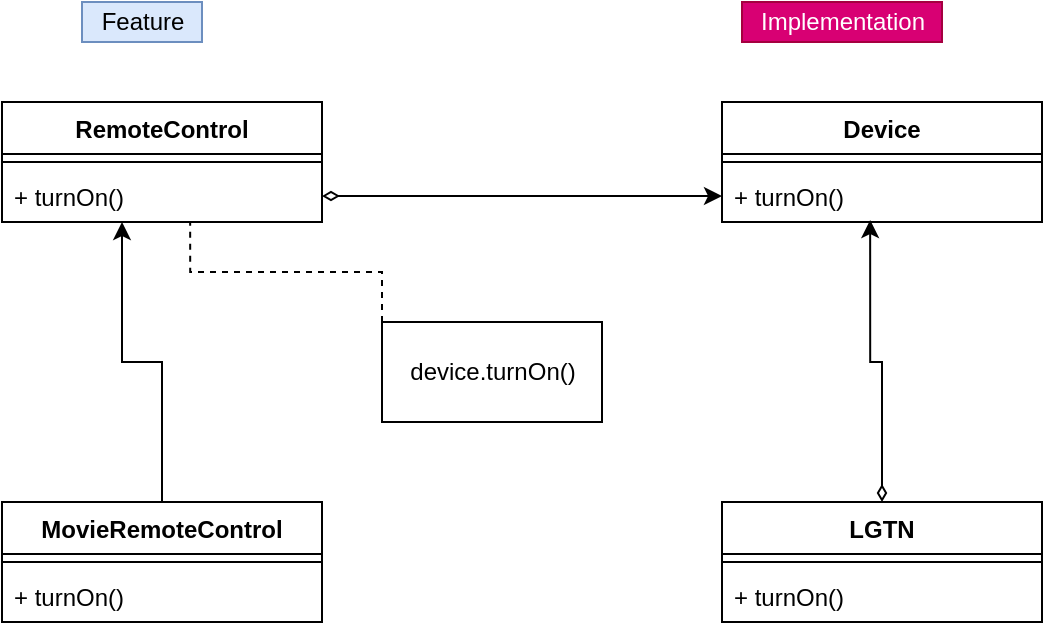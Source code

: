 <mxfile version="17.1.2" type="github">
  <diagram id="Dz0uLCqvaAuM781JMdQ0" name="Page-1">
    <mxGraphModel dx="1226" dy="1153" grid="1" gridSize="10" guides="1" tooltips="1" connect="1" arrows="1" fold="1" page="1" pageScale="1" pageWidth="827" pageHeight="1169" math="0" shadow="0">
      <root>
        <mxCell id="0" />
        <mxCell id="1" parent="0" />
        <mxCell id="GEy9v9i0W4CVfIgPXQKk-1" value="RemoteControl" style="swimlane;fontStyle=1;align=center;verticalAlign=top;childLayout=stackLayout;horizontal=1;startSize=26;horizontalStack=0;resizeParent=1;resizeParentMax=0;resizeLast=0;collapsible=1;marginBottom=0;" vertex="1" parent="1">
          <mxGeometry x="140" y="240" width="160" height="60" as="geometry" />
        </mxCell>
        <mxCell id="GEy9v9i0W4CVfIgPXQKk-3" value="" style="line;strokeWidth=1;fillColor=none;align=left;verticalAlign=middle;spacingTop=-1;spacingLeft=3;spacingRight=3;rotatable=0;labelPosition=right;points=[];portConstraint=eastwest;" vertex="1" parent="GEy9v9i0W4CVfIgPXQKk-1">
          <mxGeometry y="26" width="160" height="8" as="geometry" />
        </mxCell>
        <mxCell id="GEy9v9i0W4CVfIgPXQKk-4" value="+ turnOn()" style="text;strokeColor=none;fillColor=none;align=left;verticalAlign=top;spacingLeft=4;spacingRight=4;overflow=hidden;rotatable=0;points=[[0,0.5],[1,0.5]];portConstraint=eastwest;" vertex="1" parent="GEy9v9i0W4CVfIgPXQKk-1">
          <mxGeometry y="34" width="160" height="26" as="geometry" />
        </mxCell>
        <mxCell id="GEy9v9i0W4CVfIgPXQKk-10" style="edgeStyle=orthogonalEdgeStyle;rounded=0;orthogonalLoop=1;jettySize=auto;html=1;exitX=0.5;exitY=0;exitDx=0;exitDy=0;entryX=0.375;entryY=1;entryDx=0;entryDy=0;entryPerimeter=0;" edge="1" parent="1" source="GEy9v9i0W4CVfIgPXQKk-5" target="GEy9v9i0W4CVfIgPXQKk-4">
          <mxGeometry relative="1" as="geometry" />
        </mxCell>
        <mxCell id="GEy9v9i0W4CVfIgPXQKk-5" value="MovieRemoteControl" style="swimlane;fontStyle=1;align=center;verticalAlign=top;childLayout=stackLayout;horizontal=1;startSize=26;horizontalStack=0;resizeParent=1;resizeParentMax=0;resizeLast=0;collapsible=1;marginBottom=0;" vertex="1" parent="1">
          <mxGeometry x="140" y="440" width="160" height="60" as="geometry" />
        </mxCell>
        <mxCell id="GEy9v9i0W4CVfIgPXQKk-6" value="" style="line;strokeWidth=1;fillColor=none;align=left;verticalAlign=middle;spacingTop=-1;spacingLeft=3;spacingRight=3;rotatable=0;labelPosition=right;points=[];portConstraint=eastwest;" vertex="1" parent="GEy9v9i0W4CVfIgPXQKk-5">
          <mxGeometry y="26" width="160" height="8" as="geometry" />
        </mxCell>
        <mxCell id="GEy9v9i0W4CVfIgPXQKk-7" value="+ turnOn()" style="text;strokeColor=none;fillColor=none;align=left;verticalAlign=top;spacingLeft=4;spacingRight=4;overflow=hidden;rotatable=0;points=[[0,0.5],[1,0.5]];portConstraint=eastwest;" vertex="1" parent="GEy9v9i0W4CVfIgPXQKk-5">
          <mxGeometry y="34" width="160" height="26" as="geometry" />
        </mxCell>
        <mxCell id="GEy9v9i0W4CVfIgPXQKk-11" value="Device" style="swimlane;fontStyle=1;align=center;verticalAlign=top;childLayout=stackLayout;horizontal=1;startSize=26;horizontalStack=0;resizeParent=1;resizeParentMax=0;resizeLast=0;collapsible=1;marginBottom=0;" vertex="1" parent="1">
          <mxGeometry x="500" y="240" width="160" height="60" as="geometry" />
        </mxCell>
        <mxCell id="GEy9v9i0W4CVfIgPXQKk-12" value="" style="line;strokeWidth=1;fillColor=none;align=left;verticalAlign=middle;spacingTop=-1;spacingLeft=3;spacingRight=3;rotatable=0;labelPosition=right;points=[];portConstraint=eastwest;" vertex="1" parent="GEy9v9i0W4CVfIgPXQKk-11">
          <mxGeometry y="26" width="160" height="8" as="geometry" />
        </mxCell>
        <mxCell id="GEy9v9i0W4CVfIgPXQKk-13" value="+ turnOn()" style="text;strokeColor=none;fillColor=none;align=left;verticalAlign=top;spacingLeft=4;spacingRight=4;overflow=hidden;rotatable=0;points=[[0,0.5],[1,0.5]];portConstraint=eastwest;" vertex="1" parent="GEy9v9i0W4CVfIgPXQKk-11">
          <mxGeometry y="34" width="160" height="26" as="geometry" />
        </mxCell>
        <mxCell id="GEy9v9i0W4CVfIgPXQKk-14" style="edgeStyle=orthogonalEdgeStyle;rounded=0;orthogonalLoop=1;jettySize=auto;html=1;exitX=1;exitY=0.5;exitDx=0;exitDy=0;startArrow=diamondThin;startFill=0;" edge="1" parent="1" source="GEy9v9i0W4CVfIgPXQKk-4" target="GEy9v9i0W4CVfIgPXQKk-13">
          <mxGeometry relative="1" as="geometry" />
        </mxCell>
        <mxCell id="GEy9v9i0W4CVfIgPXQKk-18" style="edgeStyle=orthogonalEdgeStyle;rounded=0;orthogonalLoop=1;jettySize=auto;html=1;exitX=0.5;exitY=0;exitDx=0;exitDy=0;entryX=0.463;entryY=0.962;entryDx=0;entryDy=0;entryPerimeter=0;startArrow=diamondThin;startFill=0;" edge="1" parent="1" source="GEy9v9i0W4CVfIgPXQKk-15" target="GEy9v9i0W4CVfIgPXQKk-13">
          <mxGeometry relative="1" as="geometry" />
        </mxCell>
        <mxCell id="GEy9v9i0W4CVfIgPXQKk-15" value="LGTN" style="swimlane;fontStyle=1;align=center;verticalAlign=top;childLayout=stackLayout;horizontal=1;startSize=26;horizontalStack=0;resizeParent=1;resizeParentMax=0;resizeLast=0;collapsible=1;marginBottom=0;" vertex="1" parent="1">
          <mxGeometry x="500" y="440" width="160" height="60" as="geometry" />
        </mxCell>
        <mxCell id="GEy9v9i0W4CVfIgPXQKk-16" value="" style="line;strokeWidth=1;fillColor=none;align=left;verticalAlign=middle;spacingTop=-1;spacingLeft=3;spacingRight=3;rotatable=0;labelPosition=right;points=[];portConstraint=eastwest;" vertex="1" parent="GEy9v9i0W4CVfIgPXQKk-15">
          <mxGeometry y="26" width="160" height="8" as="geometry" />
        </mxCell>
        <mxCell id="GEy9v9i0W4CVfIgPXQKk-17" value="+ turnOn()" style="text;strokeColor=none;fillColor=none;align=left;verticalAlign=top;spacingLeft=4;spacingRight=4;overflow=hidden;rotatable=0;points=[[0,0.5],[1,0.5]];portConstraint=eastwest;" vertex="1" parent="GEy9v9i0W4CVfIgPXQKk-15">
          <mxGeometry y="34" width="160" height="26" as="geometry" />
        </mxCell>
        <mxCell id="GEy9v9i0W4CVfIgPXQKk-20" style="edgeStyle=orthogonalEdgeStyle;rounded=0;orthogonalLoop=1;jettySize=auto;html=1;exitX=0;exitY=0;exitDx=0;exitDy=0;entryX=0.588;entryY=1;entryDx=0;entryDy=0;entryPerimeter=0;startArrow=none;startFill=0;endArrow=none;endFill=0;dashed=1;" edge="1" parent="1" source="GEy9v9i0W4CVfIgPXQKk-19" target="GEy9v9i0W4CVfIgPXQKk-4">
          <mxGeometry relative="1" as="geometry" />
        </mxCell>
        <mxCell id="GEy9v9i0W4CVfIgPXQKk-19" value="device.turnOn()" style="html=1;" vertex="1" parent="1">
          <mxGeometry x="330" y="350" width="110" height="50" as="geometry" />
        </mxCell>
        <mxCell id="GEy9v9i0W4CVfIgPXQKk-21" value="Feature" style="text;html=1;align=center;verticalAlign=middle;resizable=0;points=[];autosize=1;strokeColor=#6c8ebf;fillColor=#dae8fc;" vertex="1" parent="1">
          <mxGeometry x="180" y="190" width="60" height="20" as="geometry" />
        </mxCell>
        <mxCell id="GEy9v9i0W4CVfIgPXQKk-22" value="Implementation" style="text;html=1;align=center;verticalAlign=middle;resizable=0;points=[];autosize=1;strokeColor=#A50040;fillColor=#d80073;fontColor=#ffffff;" vertex="1" parent="1">
          <mxGeometry x="510" y="190" width="100" height="20" as="geometry" />
        </mxCell>
      </root>
    </mxGraphModel>
  </diagram>
</mxfile>
